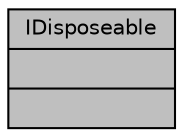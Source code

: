 digraph "IDisposeable"
{
 // LATEX_PDF_SIZE
  edge [fontname="Helvetica",fontsize="10",labelfontname="Helvetica",labelfontsize="10"];
  node [fontname="Helvetica",fontsize="10",shape=record];
  Node1 [label="{IDisposeable\n||}",height=0.2,width=0.4,color="black", fillcolor="grey75", style="filled", fontcolor="black",tooltip=" "];
}
